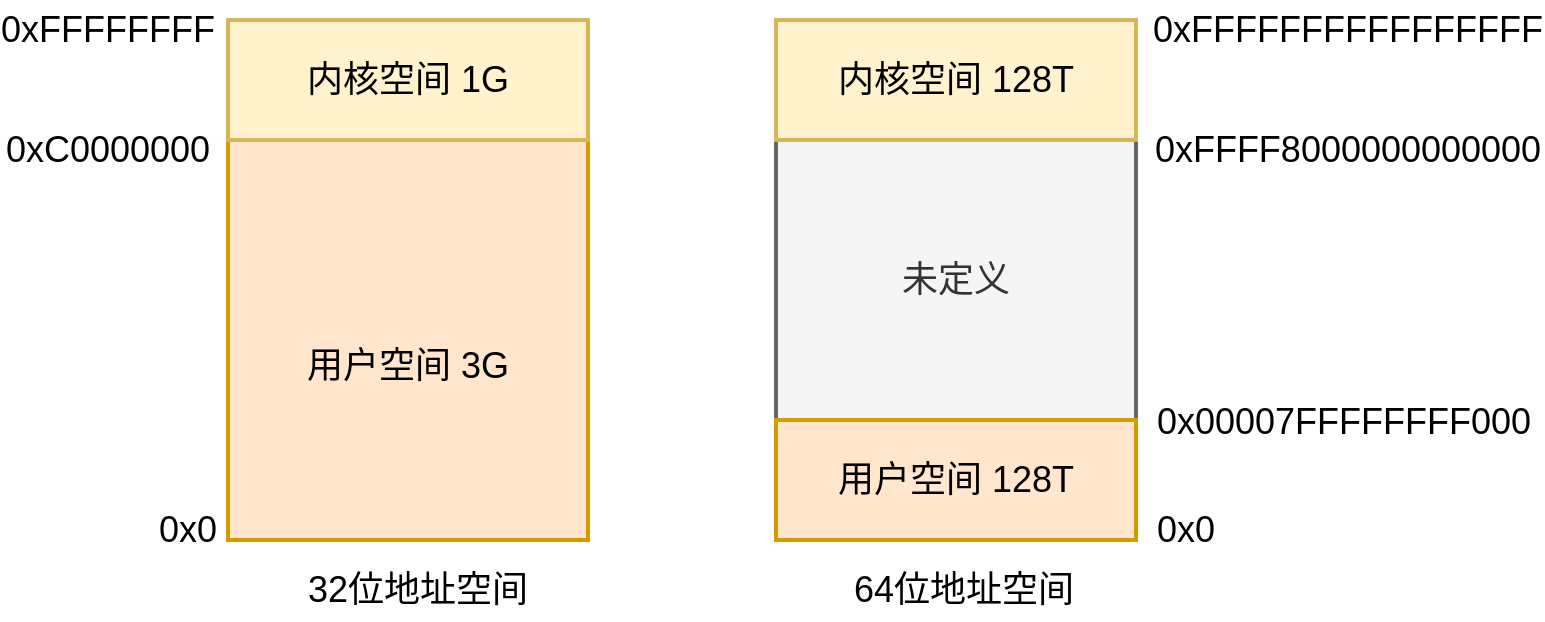 <mxfile version="21.8.2" type="github">
  <diagram name="第 1 页" id="GQY_6OIQZkM4Sm7RA_E7">
    <mxGraphModel dx="1050" dy="542" grid="1" gridSize="10" guides="1" tooltips="1" connect="1" arrows="1" fold="1" page="1" pageScale="1" pageWidth="827" pageHeight="1169" math="0" shadow="0">
      <root>
        <mxCell id="0" />
        <mxCell id="1" parent="0" />
        <mxCell id="iIiKdURpRuLuX3CJKNOW-1" value="&lt;br style=&quot;font-size: 18px;&quot;&gt;&lt;br style=&quot;font-size: 18px;&quot;&gt;&lt;br style=&quot;font-size: 18px;&quot;&gt;&lt;br style=&quot;font-size: 18px;&quot;&gt;用户空间 3G" style="rounded=0;whiteSpace=wrap;html=1;fontSize=18;fillColor=#ffe6cc;strokeColor=#d79b00;strokeWidth=2;" parent="1" vertex="1">
          <mxGeometry x="140" y="130" width="180" height="260" as="geometry" />
        </mxCell>
        <mxCell id="iIiKdURpRuLuX3CJKNOW-2" value="未定义" style="rounded=0;whiteSpace=wrap;html=1;fontSize=18;fillColor=#f5f5f5;strokeColor=#666666;fontColor=#333333;strokeWidth=2;" parent="1" vertex="1">
          <mxGeometry x="414" y="130" width="180" height="260" as="geometry" />
        </mxCell>
        <mxCell id="iIiKdURpRuLuX3CJKNOW-3" value="32位地址空间" style="text;html=1;strokeColor=none;fillColor=none;align=center;verticalAlign=middle;whiteSpace=wrap;rounded=0;fontSize=18;strokeWidth=2;" parent="1" vertex="1">
          <mxGeometry x="160" y="400" width="150" height="30" as="geometry" />
        </mxCell>
        <mxCell id="iIiKdURpRuLuX3CJKNOW-4" value="64位地址空间" style="text;html=1;strokeColor=none;fillColor=none;align=center;verticalAlign=middle;whiteSpace=wrap;rounded=0;fontSize=18;strokeWidth=2;" parent="1" vertex="1">
          <mxGeometry x="440" y="400" width="136" height="30" as="geometry" />
        </mxCell>
        <mxCell id="iIiKdURpRuLuX3CJKNOW-5" value="内核空间 1G" style="rounded=0;whiteSpace=wrap;html=1;fontSize=18;fillColor=#fff2cc;strokeColor=#d6b656;strokeWidth=2;" parent="1" vertex="1">
          <mxGeometry x="140" y="130" width="180" height="60" as="geometry" />
        </mxCell>
        <mxCell id="iIiKdURpRuLuX3CJKNOW-6" value="内核空间 128T" style="rounded=0;whiteSpace=wrap;html=1;fontSize=18;fillColor=#fff2cc;strokeColor=#d6b656;strokeWidth=2;" parent="1" vertex="1">
          <mxGeometry x="414" y="130" width="180" height="60" as="geometry" />
        </mxCell>
        <mxCell id="iIiKdURpRuLuX3CJKNOW-7" value="用户空间 128T" style="rounded=0;whiteSpace=wrap;html=1;fontSize=18;fillColor=#ffe6cc;strokeColor=#d79b00;strokeWidth=2;" parent="1" vertex="1">
          <mxGeometry x="414" y="330" width="180" height="60" as="geometry" />
        </mxCell>
        <mxCell id="iIiKdURpRuLuX3CJKNOW-8" value="0x0" style="text;html=1;strokeColor=none;fillColor=none;align=center;verticalAlign=middle;whiteSpace=wrap;rounded=0;fontSize=18;strokeWidth=2;" parent="1" vertex="1">
          <mxGeometry x="90" y="370" width="60" height="30" as="geometry" />
        </mxCell>
        <mxCell id="iIiKdURpRuLuX3CJKNOW-9" value="0xC0000000" style="text;html=1;strokeColor=none;fillColor=none;align=center;verticalAlign=middle;whiteSpace=wrap;rounded=0;fontSize=18;strokeWidth=2;" parent="1" vertex="1">
          <mxGeometry x="50" y="180" width="60" height="30" as="geometry" />
        </mxCell>
        <mxCell id="iIiKdURpRuLuX3CJKNOW-10" value="0xFFFFFFFF" style="text;html=1;strokeColor=none;fillColor=none;align=center;verticalAlign=middle;whiteSpace=wrap;rounded=0;fontSize=18;strokeWidth=2;" parent="1" vertex="1">
          <mxGeometry x="50" y="120" width="60" height="30" as="geometry" />
        </mxCell>
        <mxCell id="iIiKdURpRuLuX3CJKNOW-13" value="0x0" style="text;html=1;strokeColor=none;fillColor=none;align=center;verticalAlign=middle;whiteSpace=wrap;rounded=0;fontSize=18;strokeWidth=2;" parent="1" vertex="1">
          <mxGeometry x="589" y="370" width="60" height="30" as="geometry" />
        </mxCell>
        <mxCell id="iIiKdURpRuLuX3CJKNOW-14" value="0x00007FFFFFFFF000" style="text;html=1;strokeColor=none;fillColor=none;align=center;verticalAlign=middle;whiteSpace=wrap;rounded=0;fontSize=18;strokeWidth=2;" parent="1" vertex="1">
          <mxGeometry x="668" y="316" width="60" height="30" as="geometry" />
        </mxCell>
        <mxCell id="iIiKdURpRuLuX3CJKNOW-15" value="0xFFFF8000000000000" style="text;html=1;strokeColor=none;fillColor=none;align=center;verticalAlign=middle;whiteSpace=wrap;rounded=0;fontSize=18;strokeWidth=2;" parent="1" vertex="1">
          <mxGeometry x="670" y="180" width="60" height="30" as="geometry" />
        </mxCell>
        <mxCell id="iIiKdURpRuLuX3CJKNOW-16" value="0xFFFFFFFFFFFFFFFF" style="text;html=1;strokeColor=none;fillColor=none;align=center;verticalAlign=middle;whiteSpace=wrap;rounded=0;fontSize=18;strokeWidth=2;" parent="1" vertex="1">
          <mxGeometry x="670" y="120" width="60" height="30" as="geometry" />
        </mxCell>
      </root>
    </mxGraphModel>
  </diagram>
</mxfile>

